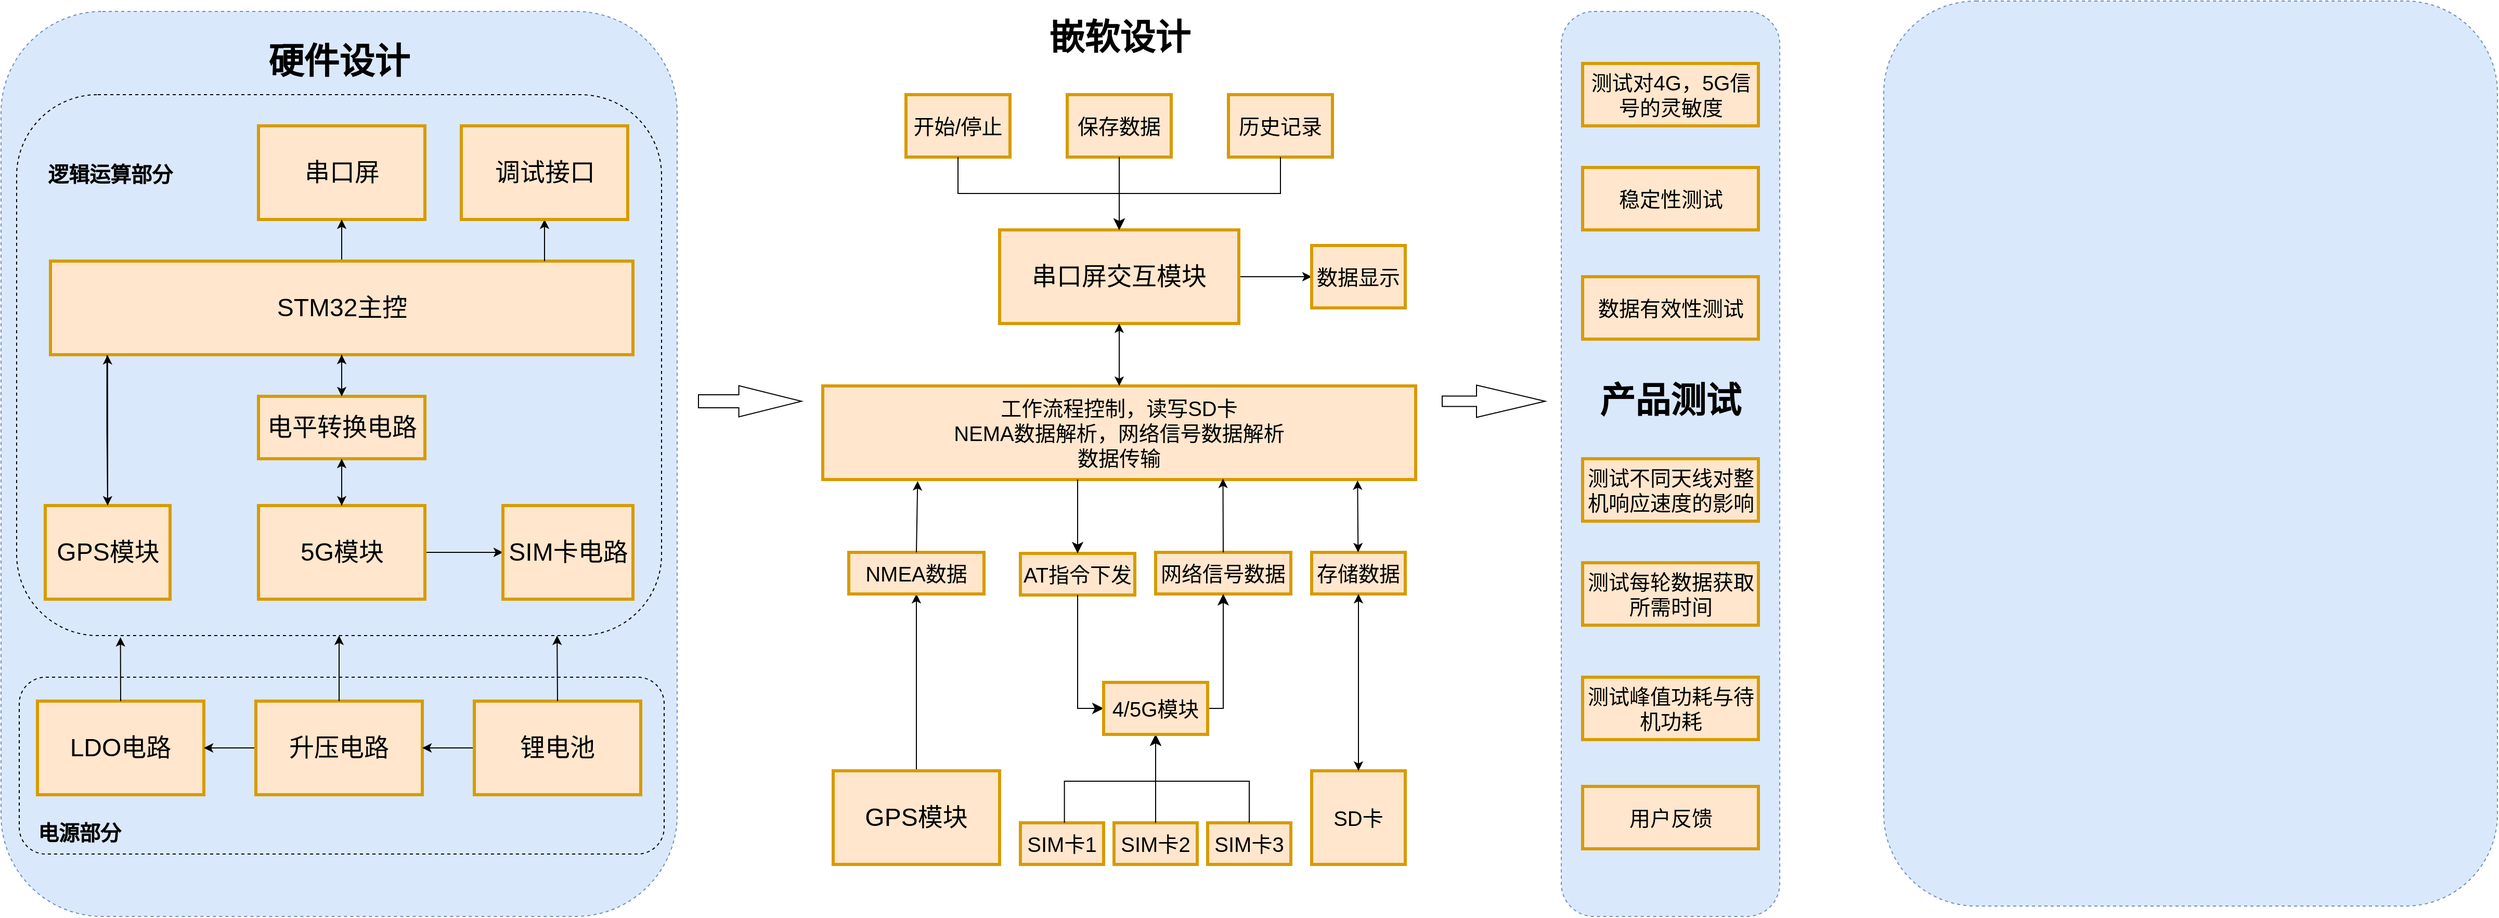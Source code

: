 <mxfile version="26.0.14">
  <diagram name="Page-1" id="vF1e-IQdxl3340B9SgoG">
    <mxGraphModel dx="2679" dy="372" grid="1" gridSize="10" guides="1" tooltips="1" connect="1" arrows="1" fold="1" page="1" pageScale="1" pageWidth="2000" pageHeight="2000" math="0" shadow="0">
      <root>
        <mxCell id="0" />
        <mxCell id="1" parent="0" />
        <mxCell id="_K_mtuOuOyrIwBD14WvG-58" value="&lt;span style=&quot;font-size: 34px;&quot;&gt;&lt;b&gt;产品测试&lt;/b&gt;&lt;/span&gt;&lt;div&gt;&lt;span style=&quot;font-size: 34px;&quot;&gt;&lt;b&gt;&lt;br&gt;&lt;/b&gt;&lt;/span&gt;&lt;/div&gt;&lt;div&gt;&lt;span style=&quot;font-size: 34px;&quot;&gt;&lt;b&gt;&lt;br&gt;&lt;/b&gt;&lt;/span&gt;&lt;/div&gt;&lt;div&gt;&lt;span style=&quot;font-size: 34px;&quot;&gt;&lt;b&gt;&lt;br&gt;&lt;/b&gt;&lt;/span&gt;&lt;/div&gt;" style="rounded=1;whiteSpace=wrap;html=1;dashed=1;align=center;fillColor=#dae8fc;strokeColor=#6c8ebf;" parent="1" vertex="1">
          <mxGeometry x="1440" y="80" width="210" height="870" as="geometry" />
        </mxCell>
        <mxCell id="_K_mtuOuOyrIwBD14WvG-38" value="" style="rounded=1;whiteSpace=wrap;html=1;dashed=1;align=left;fillColor=#dae8fc;strokeColor=#6c8ebf;" parent="1" vertex="1">
          <mxGeometry x="1750" y="70" width="590" height="870" as="geometry" />
        </mxCell>
        <mxCell id="_K_mtuOuOyrIwBD14WvG-19" value="&lt;div style=&quot;text-align: center;&quot;&gt;&lt;b style=&quot;background-color: initial; font-size: 34px; vertical-align: super;&quot;&gt;&amp;nbsp; &amp;nbsp; &amp;nbsp; &amp;nbsp; &amp;nbsp; &amp;nbsp; &amp;nbsp; &amp;nbsp; &amp;nbsp; &amp;nbsp; &amp;nbsp; &amp;nbsp; &amp;nbsp; &amp;nbsp;硬件设计&lt;/b&gt;&lt;br&gt;&lt;/div&gt;&lt;div style=&quot;text-align: center;&quot;&gt;&lt;sup style=&quot;&quot;&gt;&lt;font style=&quot;font-size: 34px;&quot;&gt;&lt;b&gt;&lt;br&gt;&lt;/b&gt;&lt;/font&gt;&lt;/sup&gt;&lt;/div&gt;&lt;div style=&quot;text-align: center;&quot;&gt;&lt;sup style=&quot;&quot;&gt;&lt;font style=&quot;font-size: 34px;&quot;&gt;&lt;b&gt;&lt;br&gt;&lt;/b&gt;&lt;/font&gt;&lt;/sup&gt;&lt;/div&gt;&lt;div style=&quot;text-align: center;&quot;&gt;&lt;sup style=&quot;&quot;&gt;&lt;font style=&quot;font-size: 34px;&quot;&gt;&lt;b&gt;&lt;br&gt;&lt;/b&gt;&lt;/font&gt;&lt;/sup&gt;&lt;/div&gt;&lt;div style=&quot;text-align: center;&quot;&gt;&lt;sup style=&quot;&quot;&gt;&lt;font style=&quot;font-size: 34px;&quot;&gt;&lt;b&gt;&lt;br&gt;&lt;/b&gt;&lt;/font&gt;&lt;/sup&gt;&lt;/div&gt;&lt;div style=&quot;text-align: center;&quot;&gt;&lt;sup style=&quot;&quot;&gt;&lt;font style=&quot;font-size: 34px;&quot;&gt;&lt;b&gt;&lt;br&gt;&lt;/b&gt;&lt;/font&gt;&lt;/sup&gt;&lt;/div&gt;&lt;div style=&quot;text-align: center;&quot;&gt;&lt;sup style=&quot;&quot;&gt;&lt;font style=&quot;font-size: 34px;&quot;&gt;&lt;b&gt;&lt;br&gt;&lt;/b&gt;&lt;/font&gt;&lt;/sup&gt;&lt;/div&gt;&lt;div style=&quot;text-align: center;&quot;&gt;&lt;sup style=&quot;&quot;&gt;&lt;font style=&quot;font-size: 34px;&quot;&gt;&lt;b&gt;&lt;br&gt;&lt;/b&gt;&lt;/font&gt;&lt;/sup&gt;&lt;/div&gt;&lt;div style=&quot;text-align: center;&quot;&gt;&lt;sup style=&quot;&quot;&gt;&lt;font style=&quot;font-size: 34px;&quot;&gt;&lt;b&gt;&lt;br&gt;&lt;/b&gt;&lt;/font&gt;&lt;/sup&gt;&lt;/div&gt;&lt;div style=&quot;text-align: center;&quot;&gt;&lt;sup style=&quot;&quot;&gt;&lt;font style=&quot;font-size: 34px;&quot;&gt;&lt;b&gt;&lt;br&gt;&lt;/b&gt;&lt;/font&gt;&lt;/sup&gt;&lt;/div&gt;&lt;div style=&quot;text-align: center;&quot;&gt;&lt;sup style=&quot;&quot;&gt;&lt;font style=&quot;font-size: 34px;&quot;&gt;&lt;b&gt;&lt;br&gt;&lt;/b&gt;&lt;/font&gt;&lt;/sup&gt;&lt;/div&gt;&lt;div style=&quot;text-align: center;&quot;&gt;&lt;sup style=&quot;&quot;&gt;&lt;font style=&quot;font-size: 34px;&quot;&gt;&lt;b&gt;&lt;br&gt;&lt;/b&gt;&lt;/font&gt;&lt;/sup&gt;&lt;/div&gt;&lt;div style=&quot;text-align: center;&quot;&gt;&lt;sup style=&quot;&quot;&gt;&lt;font style=&quot;font-size: 34px;&quot;&gt;&lt;b&gt;&lt;br&gt;&lt;/b&gt;&lt;/font&gt;&lt;/sup&gt;&lt;/div&gt;&lt;div style=&quot;text-align: center;&quot;&gt;&lt;sup style=&quot;&quot;&gt;&lt;font style=&quot;font-size: 34px;&quot;&gt;&lt;b&gt;&lt;br&gt;&lt;/b&gt;&lt;/font&gt;&lt;/sup&gt;&lt;/div&gt;&lt;div style=&quot;text-align: center;&quot;&gt;&lt;sup style=&quot;&quot;&gt;&lt;font style=&quot;font-size: 34px;&quot;&gt;&lt;b&gt;&lt;br&gt;&lt;/b&gt;&lt;/font&gt;&lt;/sup&gt;&lt;/div&gt;&lt;div style=&quot;text-align: center;&quot;&gt;&lt;sup style=&quot;&quot;&gt;&lt;font style=&quot;font-size: 34px;&quot;&gt;&lt;b&gt;&lt;br&gt;&lt;/b&gt;&lt;/font&gt;&lt;/sup&gt;&lt;/div&gt;&lt;div style=&quot;text-align: center;&quot;&gt;&lt;sup style=&quot;&quot;&gt;&lt;font style=&quot;font-size: 34px;&quot;&gt;&lt;b&gt;&lt;br&gt;&lt;/b&gt;&lt;/font&gt;&lt;/sup&gt;&lt;/div&gt;&lt;div style=&quot;text-align: center;&quot;&gt;&lt;sup style=&quot;&quot;&gt;&lt;font style=&quot;font-size: 34px;&quot;&gt;&lt;b&gt;&lt;br&gt;&lt;/b&gt;&lt;/font&gt;&lt;/sup&gt;&lt;/div&gt;&lt;div style=&quot;text-align: center;&quot;&gt;&lt;sup style=&quot;&quot;&gt;&lt;font style=&quot;font-size: 34px;&quot;&gt;&lt;b&gt;&lt;br&gt;&lt;/b&gt;&lt;/font&gt;&lt;/sup&gt;&lt;/div&gt;&lt;div style=&quot;text-align: center;&quot;&gt;&lt;sup style=&quot;&quot;&gt;&lt;font style=&quot;font-size: 34px;&quot;&gt;&lt;b&gt;&lt;br&gt;&lt;/b&gt;&lt;/font&gt;&lt;/sup&gt;&lt;/div&gt;" style="rounded=1;whiteSpace=wrap;html=1;dashed=1;align=left;fillColor=#dae8fc;strokeColor=#6c8ebf;" parent="1" vertex="1">
          <mxGeometry x="-60" y="80" width="650" height="870" as="geometry" />
        </mxCell>
        <mxCell id="_K_mtuOuOyrIwBD14WvG-11" value="&lt;font style=&quot;font-size: 24px;&quot;&gt;串口屏&lt;/font&gt;" style="rounded=0;whiteSpace=wrap;html=1;strokeWidth=3;fillColor=#ffe6cc;strokeColor=#d79b00;" parent="1" vertex="1">
          <mxGeometry x="187.5" y="190" width="160" height="90" as="geometry" />
        </mxCell>
        <mxCell id="_K_mtuOuOyrIwBD14WvG-20" style="edgeStyle=orthogonalEdgeStyle;rounded=0;orthogonalLoop=1;jettySize=auto;html=1;exitX=0.5;exitY=0;exitDx=0;exitDy=0;entryX=0.5;entryY=1;entryDx=0;entryDy=0;" parent="1" source="_K_mtuOuOyrIwBD14WvG-13" target="_K_mtuOuOyrIwBD14WvG-11" edge="1">
          <mxGeometry relative="1" as="geometry" />
        </mxCell>
        <mxCell id="_K_mtuOuOyrIwBD14WvG-13" value="&lt;font style=&quot;font-size: 24px;&quot;&gt;STM32主控&lt;/font&gt;" style="rounded=0;whiteSpace=wrap;html=1;strokeWidth=3;fillColor=#ffe6cc;strokeColor=#d79b00;" parent="1" vertex="1">
          <mxGeometry x="-12.5" y="320" width="560" height="90" as="geometry" />
        </mxCell>
        <mxCell id="_K_mtuOuOyrIwBD14WvG-14" value="&lt;font style=&quot;font-size: 24px;&quot;&gt;LDO电路&lt;/font&gt;" style="rounded=0;whiteSpace=wrap;html=1;strokeWidth=3;fillColor=#ffe6cc;strokeColor=#d79b00;" parent="1" vertex="1">
          <mxGeometry x="-25" y="743" width="160" height="90" as="geometry" />
        </mxCell>
        <mxCell id="xidCNIfHgxsF85yEqV1Z-19" value="" style="edgeStyle=orthogonalEdgeStyle;rounded=0;orthogonalLoop=1;jettySize=auto;html=1;" parent="1" source="_K_mtuOuOyrIwBD14WvG-15" target="xidCNIfHgxsF85yEqV1Z-18" edge="1">
          <mxGeometry relative="1" as="geometry" />
        </mxCell>
        <mxCell id="xidCNIfHgxsF85yEqV1Z-29" value="" style="edgeStyle=orthogonalEdgeStyle;rounded=0;orthogonalLoop=1;jettySize=auto;html=1;" parent="1" source="_K_mtuOuOyrIwBD14WvG-15" target="_K_mtuOuOyrIwBD14WvG-13" edge="1">
          <mxGeometry relative="1" as="geometry" />
        </mxCell>
        <mxCell id="_K_mtuOuOyrIwBD14WvG-15" value="&lt;font style=&quot;font-size: 24px;&quot;&gt;电平转换电路&lt;/font&gt;" style="rounded=0;whiteSpace=wrap;html=1;strokeWidth=3;fillColor=#ffe6cc;strokeColor=#d79b00;" parent="1" vertex="1">
          <mxGeometry x="187.5" y="450" width="160" height="60" as="geometry" />
        </mxCell>
        <mxCell id="xidCNIfHgxsF85yEqV1Z-27" value="" style="edgeStyle=orthogonalEdgeStyle;rounded=0;orthogonalLoop=1;jettySize=auto;html=1;entryX=0.098;entryY=1.004;entryDx=0;entryDy=0;entryPerimeter=0;" parent="1" source="_K_mtuOuOyrIwBD14WvG-16" target="_K_mtuOuOyrIwBD14WvG-13" edge="1">
          <mxGeometry relative="1" as="geometry">
            <mxPoint x="42.5" y="500" as="targetPoint" />
          </mxGeometry>
        </mxCell>
        <mxCell id="_K_mtuOuOyrIwBD14WvG-16" value="&lt;font style=&quot;font-size: 24px;&quot;&gt;GPS模块&lt;/font&gt;" style="rounded=0;whiteSpace=wrap;html=1;strokeWidth=3;fillColor=#ffe6cc;strokeColor=#d79b00;" parent="1" vertex="1">
          <mxGeometry x="-17.5" y="555" width="120" height="90" as="geometry" />
        </mxCell>
        <mxCell id="kIPOF7yBYx_aCScnVeWq-38" value="" style="edgeStyle=orthogonalEdgeStyle;rounded=0;orthogonalLoop=1;jettySize=auto;html=1;" parent="1" source="_K_mtuOuOyrIwBD14WvG-29" target="kIPOF7yBYx_aCScnVeWq-37" edge="1">
          <mxGeometry relative="1" as="geometry" />
        </mxCell>
        <mxCell id="_K_mtuOuOyrIwBD14WvG-29" value="&lt;font style=&quot;font-size: 24px;&quot;&gt;串口屏交互模块&lt;/font&gt;" style="rounded=0;whiteSpace=wrap;html=1;strokeWidth=3;fillColor=#ffe6cc;strokeColor=#d79b00;" parent="1" vertex="1">
          <mxGeometry x="900" y="290" width="230" height="90" as="geometry" />
        </mxCell>
        <mxCell id="_K_mtuOuOyrIwBD14WvG-30" value="&lt;font style=&quot;font-size: 20px;&quot;&gt;AT指令下发&lt;/font&gt;" style="rounded=0;whiteSpace=wrap;html=1;strokeWidth=3;fillColor=#ffe6cc;strokeColor=#d79b00;" parent="1" vertex="1">
          <mxGeometry x="920" y="601" width="110" height="40" as="geometry" />
        </mxCell>
        <mxCell id="_K_mtuOuOyrIwBD14WvG-31" value="&lt;font style=&quot;font-size: 20px;&quot;&gt;工作流程控制，读写SD卡&lt;/font&gt;&lt;div&gt;&lt;span style=&quot;font-size: 20px;&quot;&gt;NEMA数据解析，&lt;/span&gt;&lt;span style=&quot;font-size: 20px; background-color: initial;&quot;&gt;网络信号数据解析&lt;/span&gt;&lt;/div&gt;&lt;div&gt;&lt;span style=&quot;font-size: 20px; background-color: initial;&quot;&gt;数据传输&lt;/span&gt;&lt;/div&gt;" style="rounded=0;whiteSpace=wrap;html=1;strokeWidth=3;fillColor=#ffe6cc;strokeColor=#d79b00;" parent="1" vertex="1">
          <mxGeometry x="730" y="440" width="570" height="90" as="geometry" />
        </mxCell>
        <mxCell id="kIPOF7yBYx_aCScnVeWq-24" value="" style="edgeStyle=orthogonalEdgeStyle;rounded=0;orthogonalLoop=1;jettySize=auto;html=1;" parent="1" source="_K_mtuOuOyrIwBD14WvG-32" target="kIPOF7yBYx_aCScnVeWq-21" edge="1">
          <mxGeometry relative="1" as="geometry" />
        </mxCell>
        <mxCell id="_K_mtuOuOyrIwBD14WvG-32" value="&lt;font style=&quot;font-size: 24px;&quot;&gt;GPS模块&lt;/font&gt;" style="rounded=0;whiteSpace=wrap;html=1;strokeWidth=3;fillColor=#ffe6cc;strokeColor=#d79b00;" parent="1" vertex="1">
          <mxGeometry x="740" y="810" width="160" height="90" as="geometry" />
        </mxCell>
        <mxCell id="_K_mtuOuOyrIwBD14WvG-52" value="" style="shape=flexArrow;endArrow=classic;html=1;rounded=0;width=12.4;endSize=19.732;endWidth=16.471;" parent="1" edge="1">
          <mxGeometry width="50" height="50" relative="1" as="geometry">
            <mxPoint x="610" y="454.76" as="sourcePoint" />
            <mxPoint x="710" y="454.76" as="targetPoint" />
          </mxGeometry>
        </mxCell>
        <mxCell id="_K_mtuOuOyrIwBD14WvG-54" value="&lt;font style=&quot;font-size: 20px;&quot;&gt;测试对4G，5G信号的灵敏度&lt;/font&gt;" style="rounded=0;whiteSpace=wrap;html=1;strokeWidth=3;fillColor=#ffe6cc;strokeColor=#d79b00;" parent="1" vertex="1">
          <mxGeometry x="1460.5" y="130" width="169" height="60" as="geometry" />
        </mxCell>
        <mxCell id="_K_mtuOuOyrIwBD14WvG-55" value="&lt;font style=&quot;font-size: 20px;&quot;&gt;稳定性测试&lt;/font&gt;" style="rounded=0;whiteSpace=wrap;html=1;strokeWidth=3;fillColor=#ffe6cc;strokeColor=#d79b00;" parent="1" vertex="1">
          <mxGeometry x="1460.5" y="230" width="169" height="60" as="geometry" />
        </mxCell>
        <mxCell id="_K_mtuOuOyrIwBD14WvG-56" value="&lt;font style=&quot;font-size: 20px;&quot;&gt;测试每轮数据获取所需时间&lt;/font&gt;" style="rounded=0;whiteSpace=wrap;html=1;strokeWidth=3;fillColor=#ffe6cc;strokeColor=#d79b00;" parent="1" vertex="1">
          <mxGeometry x="1460.5" y="610" width="169" height="60" as="geometry" />
        </mxCell>
        <mxCell id="_K_mtuOuOyrIwBD14WvG-57" value="&lt;font style=&quot;font-size: 20px;&quot;&gt;测试峰值功耗与待机功耗&lt;/font&gt;" style="rounded=0;whiteSpace=wrap;html=1;strokeWidth=3;fillColor=#ffe6cc;strokeColor=#d79b00;" parent="1" vertex="1">
          <mxGeometry x="1460.5" y="720" width="169" height="60" as="geometry" />
        </mxCell>
        <mxCell id="_K_mtuOuOyrIwBD14WvG-59" value="" style="shape=flexArrow;endArrow=classic;html=1;rounded=0;width=10;endSize=21.67;" parent="1" edge="1">
          <mxGeometry width="50" height="50" relative="1" as="geometry">
            <mxPoint x="1325" y="454.71" as="sourcePoint" />
            <mxPoint x="1425" y="454.71" as="targetPoint" />
          </mxGeometry>
        </mxCell>
        <mxCell id="kIPOF7yBYx_aCScnVeWq-6" value="&lt;font style=&quot;font-size: 20px;&quot;&gt;SIM卡1&lt;/font&gt;" style="rounded=0;whiteSpace=wrap;html=1;strokeWidth=3;fillColor=#ffe6cc;strokeColor=#d79b00;" parent="1" vertex="1">
          <mxGeometry x="920" y="860" width="80" height="40" as="geometry" />
        </mxCell>
        <mxCell id="kIPOF7yBYx_aCScnVeWq-9" value="&lt;font style=&quot;font-size: 20px;&quot;&gt;SIM卡2&lt;/font&gt;" style="rounded=0;whiteSpace=wrap;html=1;strokeWidth=3;fillColor=#ffe6cc;strokeColor=#d79b00;" parent="1" vertex="1">
          <mxGeometry x="1010" y="860" width="80" height="40" as="geometry" />
        </mxCell>
        <mxCell id="kIPOF7yBYx_aCScnVeWq-10" value="&lt;font style=&quot;font-size: 20px;&quot;&gt;SIM卡3&lt;/font&gt;" style="rounded=0;whiteSpace=wrap;html=1;strokeWidth=3;fillColor=#ffe6cc;strokeColor=#d79b00;" parent="1" vertex="1">
          <mxGeometry x="1100" y="860" width="80" height="40" as="geometry" />
        </mxCell>
        <mxCell id="kIPOF7yBYx_aCScnVeWq-12" value="" style="edgeStyle=elbowEdgeStyle;elbow=vertical;endArrow=classic;html=1;curved=0;rounded=0;endSize=8;startSize=8;exitX=0.529;exitY=0;exitDx=0;exitDy=0;exitPerimeter=0;entryX=0.5;entryY=1;entryDx=0;entryDy=0;" parent="1" source="kIPOF7yBYx_aCScnVeWq-6" target="_K_mtuOuOyrIwBD14WvG-27" edge="1">
          <mxGeometry width="50" height="50" relative="1" as="geometry">
            <mxPoint x="930" y="750" as="sourcePoint" />
            <mxPoint x="980" y="700" as="targetPoint" />
            <Array as="points">
              <mxPoint x="1030" y="820" />
            </Array>
          </mxGeometry>
        </mxCell>
        <mxCell id="kIPOF7yBYx_aCScnVeWq-13" value="" style="edgeStyle=elbowEdgeStyle;elbow=vertical;endArrow=classic;html=1;curved=0;rounded=0;endSize=8;startSize=8;exitX=0.5;exitY=0;exitDx=0;exitDy=0;" parent="1" source="kIPOF7yBYx_aCScnVeWq-10" edge="1">
          <mxGeometry width="50" height="50" relative="1" as="geometry">
            <mxPoint x="930" y="750" as="sourcePoint" />
            <mxPoint x="1050" y="740" as="targetPoint" />
            <Array as="points">
              <mxPoint x="1100" y="820" />
            </Array>
          </mxGeometry>
        </mxCell>
        <mxCell id="kIPOF7yBYx_aCScnVeWq-14" value="" style="edgeStyle=elbowEdgeStyle;elbow=vertical;endArrow=classic;html=1;curved=0;rounded=0;endSize=8;startSize=8;exitX=0.5;exitY=0;exitDx=0;exitDy=0;" parent="1" source="_K_mtuOuOyrIwBD14WvG-27" edge="1">
          <mxGeometry width="50" height="50" relative="1" as="geometry">
            <mxPoint x="940" y="750" as="sourcePoint" />
            <mxPoint x="1050" y="740" as="targetPoint" />
          </mxGeometry>
        </mxCell>
        <mxCell id="kIPOF7yBYx_aCScnVeWq-16" value="" style="edgeStyle=segmentEdgeStyle;endArrow=classic;html=1;curved=0;rounded=0;endSize=8;startSize=8;entryX=0;entryY=0.5;entryDx=0;entryDy=0;exitX=0.5;exitY=1;exitDx=0;exitDy=0;flowAnimation=0;shadow=0;" parent="1" source="_K_mtuOuOyrIwBD14WvG-30" target="_K_mtuOuOyrIwBD14WvG-27" edge="1">
          <mxGeometry width="50" height="50" relative="1" as="geometry">
            <mxPoint x="1120" y="715" as="sourcePoint" />
            <mxPoint x="1120" y="580" as="targetPoint" />
            <Array as="points">
              <mxPoint x="975" y="750" />
            </Array>
          </mxGeometry>
        </mxCell>
        <mxCell id="kIPOF7yBYx_aCScnVeWq-17" value="&lt;span style=&quot;font-size: 20px;&quot;&gt;网络信号数据&lt;/span&gt;" style="rounded=0;whiteSpace=wrap;html=1;strokeWidth=3;fillColor=#ffe6cc;strokeColor=#d79b00;" parent="1" vertex="1">
          <mxGeometry x="1050" y="600" width="130" height="40" as="geometry" />
        </mxCell>
        <mxCell id="kIPOF7yBYx_aCScnVeWq-18" value="" style="edgeStyle=segmentEdgeStyle;endArrow=classic;html=1;curved=0;rounded=0;endSize=8;startSize=8;entryX=0.5;entryY=1;entryDx=0;entryDy=0;exitX=1;exitY=0.5;exitDx=0;exitDy=0;" parent="1" source="_K_mtuOuOyrIwBD14WvG-27" target="kIPOF7yBYx_aCScnVeWq-17" edge="1">
          <mxGeometry width="50" height="50" relative="1" as="geometry">
            <mxPoint x="1030" y="670" as="sourcePoint" />
            <mxPoint x="1080" y="620" as="targetPoint" />
          </mxGeometry>
        </mxCell>
        <mxCell id="kIPOF7yBYx_aCScnVeWq-19" value="" style="edgeStyle=segmentEdgeStyle;endArrow=classic;html=1;curved=0;rounded=0;endSize=8;startSize=8;" parent="1" target="_K_mtuOuOyrIwBD14WvG-30" edge="1">
          <mxGeometry width="50" height="50" relative="1" as="geometry">
            <mxPoint x="975" y="530" as="sourcePoint" />
            <mxPoint x="1120" y="540" as="targetPoint" />
          </mxGeometry>
        </mxCell>
        <mxCell id="kIPOF7yBYx_aCScnVeWq-21" value="&lt;span style=&quot;font-size: 20px;&quot;&gt;NMEA数据&lt;/span&gt;" style="rounded=0;whiteSpace=wrap;html=1;strokeWidth=3;fillColor=#ffe6cc;strokeColor=#d79b00;glass=0;" parent="1" vertex="1">
          <mxGeometry x="755" y="600" width="130" height="40" as="geometry" />
        </mxCell>
        <mxCell id="kIPOF7yBYx_aCScnVeWq-27" value="&lt;font style=&quot;font-size: 34px;&quot;&gt;&lt;b&gt;嵌软设计&lt;/b&gt;&lt;/font&gt;" style="text;html=1;align=center;verticalAlign=middle;whiteSpace=wrap;rounded=0;" parent="1" vertex="1">
          <mxGeometry x="922.5" y="90" width="185" height="30" as="geometry" />
        </mxCell>
        <mxCell id="kIPOF7yBYx_aCScnVeWq-29" value="" style="endArrow=classic;startArrow=classic;html=1;rounded=0;exitX=0.5;exitY=0;exitDx=0;exitDy=0;entryX=0.5;entryY=1;entryDx=0;entryDy=0;" parent="1" source="_K_mtuOuOyrIwBD14WvG-31" target="_K_mtuOuOyrIwBD14WvG-29" edge="1">
          <mxGeometry width="50" height="50" relative="1" as="geometry">
            <mxPoint x="810" y="420" as="sourcePoint" />
            <mxPoint x="860" y="370" as="targetPoint" />
          </mxGeometry>
        </mxCell>
        <mxCell id="kIPOF7yBYx_aCScnVeWq-30" value="&lt;font style=&quot;font-size: 20px;&quot;&gt;开始/停止&lt;/font&gt;" style="rounded=0;whiteSpace=wrap;html=1;strokeWidth=3;fillColor=#ffe6cc;strokeColor=#d79b00;" parent="1" vertex="1">
          <mxGeometry x="810" y="160" width="100" height="60" as="geometry" />
        </mxCell>
        <mxCell id="kIPOF7yBYx_aCScnVeWq-31" value="&lt;font style=&quot;font-size: 20px;&quot;&gt;保存数据&lt;/font&gt;" style="rounded=0;whiteSpace=wrap;html=1;strokeWidth=3;fillColor=#ffe6cc;strokeColor=#d79b00;" parent="1" vertex="1">
          <mxGeometry x="965" y="160" width="100" height="60" as="geometry" />
        </mxCell>
        <mxCell id="kIPOF7yBYx_aCScnVeWq-32" value="&lt;font style=&quot;font-size: 20px;&quot;&gt;历史记录&lt;/font&gt;" style="rounded=0;whiteSpace=wrap;html=1;strokeWidth=3;fillColor=#ffe6cc;strokeColor=#d79b00;" parent="1" vertex="1">
          <mxGeometry x="1120" y="160" width="100" height="60" as="geometry" />
        </mxCell>
        <mxCell id="kIPOF7yBYx_aCScnVeWq-33" value="" style="edgeStyle=elbowEdgeStyle;elbow=vertical;endArrow=classic;html=1;curved=0;rounded=0;endSize=8;startSize=8;exitX=0.5;exitY=1;exitDx=0;exitDy=0;entryX=0.5;entryY=0;entryDx=0;entryDy=0;" parent="1" source="kIPOF7yBYx_aCScnVeWq-30" target="_K_mtuOuOyrIwBD14WvG-29" edge="1">
          <mxGeometry width="50" height="50" relative="1" as="geometry">
            <mxPoint x="830" y="360" as="sourcePoint" />
            <mxPoint x="880" y="310" as="targetPoint" />
          </mxGeometry>
        </mxCell>
        <mxCell id="kIPOF7yBYx_aCScnVeWq-35" value="" style="edgeStyle=elbowEdgeStyle;elbow=vertical;endArrow=classic;html=1;curved=0;rounded=0;endSize=8;startSize=8;entryX=0.5;entryY=0;entryDx=0;entryDy=0;exitX=0.5;exitY=1;exitDx=0;exitDy=0;" parent="1" source="kIPOF7yBYx_aCScnVeWq-32" target="_K_mtuOuOyrIwBD14WvG-29" edge="1">
          <mxGeometry width="50" height="50" relative="1" as="geometry">
            <mxPoint x="1000" y="270" as="sourcePoint" />
            <mxPoint x="1050" y="220" as="targetPoint" />
          </mxGeometry>
        </mxCell>
        <mxCell id="kIPOF7yBYx_aCScnVeWq-36" value="" style="endArrow=classic;html=1;rounded=0;entryX=0.5;entryY=0;entryDx=0;entryDy=0;exitX=0.5;exitY=1;exitDx=0;exitDy=0;" parent="1" source="kIPOF7yBYx_aCScnVeWq-31" target="_K_mtuOuOyrIwBD14WvG-29" edge="1">
          <mxGeometry width="50" height="50" relative="1" as="geometry">
            <mxPoint x="950" y="320" as="sourcePoint" />
            <mxPoint x="1000" y="270" as="targetPoint" />
          </mxGeometry>
        </mxCell>
        <mxCell id="kIPOF7yBYx_aCScnVeWq-37" value="&lt;font size=&quot;1&quot;&gt;&lt;span style=&quot;font-size: 20px;&quot;&gt;数据显示&lt;/span&gt;&lt;/font&gt;" style="whiteSpace=wrap;html=1;fillColor=#ffe6cc;strokeColor=#d79b00;rounded=0;strokeWidth=3;" parent="1" vertex="1">
          <mxGeometry x="1200" y="305" width="90" height="60" as="geometry" />
        </mxCell>
        <mxCell id="kIPOF7yBYx_aCScnVeWq-39" value="&lt;font style=&quot;font-size: 20px;&quot;&gt;数据有效性测试&lt;/font&gt;" style="rounded=0;whiteSpace=wrap;html=1;strokeWidth=3;fillColor=#ffe6cc;strokeColor=#d79b00;" parent="1" vertex="1">
          <mxGeometry x="1460.5" y="335" width="169" height="60" as="geometry" />
        </mxCell>
        <mxCell id="kIPOF7yBYx_aCScnVeWq-40" value="&lt;font style=&quot;font-size: 20px;&quot;&gt;用户反馈&lt;/font&gt;" style="rounded=0;whiteSpace=wrap;html=1;strokeWidth=3;fillColor=#ffe6cc;strokeColor=#d79b00;" parent="1" vertex="1">
          <mxGeometry x="1460.5" y="825" width="169" height="60" as="geometry" />
        </mxCell>
        <mxCell id="xidCNIfHgxsF85yEqV1Z-7" value="" style="edgeStyle=orthogonalEdgeStyle;rounded=0;orthogonalLoop=1;jettySize=auto;html=1;" parent="1" source="xidCNIfHgxsF85yEqV1Z-3" target="_K_mtuOuOyrIwBD14WvG-14" edge="1">
          <mxGeometry relative="1" as="geometry" />
        </mxCell>
        <mxCell id="xidCNIfHgxsF85yEqV1Z-3" value="&lt;span style=&quot;font-size: 24px;&quot;&gt;升压电路&lt;/span&gt;" style="rounded=0;whiteSpace=wrap;html=1;strokeWidth=3;fillColor=#ffe6cc;strokeColor=#d79b00;" parent="1" vertex="1">
          <mxGeometry x="185" y="743" width="160" height="90" as="geometry" />
        </mxCell>
        <mxCell id="xidCNIfHgxsF85yEqV1Z-6" value="" style="edgeStyle=orthogonalEdgeStyle;rounded=0;orthogonalLoop=1;jettySize=auto;html=1;" parent="1" source="xidCNIfHgxsF85yEqV1Z-4" target="xidCNIfHgxsF85yEqV1Z-3" edge="1">
          <mxGeometry relative="1" as="geometry" />
        </mxCell>
        <mxCell id="xidCNIfHgxsF85yEqV1Z-4" value="&lt;font style=&quot;font-size: 24px;&quot;&gt;锂电池&lt;/font&gt;" style="rounded=0;whiteSpace=wrap;html=1;strokeWidth=3;fillColor=#ffe6cc;strokeColor=#d79b00;" parent="1" vertex="1">
          <mxGeometry x="395" y="743" width="160" height="90" as="geometry" />
        </mxCell>
        <mxCell id="xidCNIfHgxsF85yEqV1Z-8" value="&lt;div&gt;&lt;b&gt;&lt;font style=&quot;font-size: 18px;&quot;&gt;&lt;br&gt;&lt;/font&gt;&lt;/b&gt;&lt;/div&gt;&lt;b&gt;&lt;font style=&quot;&quot;&gt;&lt;div style=&quot;font-size: 18px;&quot;&gt;&lt;b&gt;&lt;font style=&quot;font-size: 18px;&quot;&gt;&lt;br&gt;&lt;/font&gt;&lt;/b&gt;&lt;/div&gt;&lt;div style=&quot;font-size: 18px;&quot;&gt;&lt;b&gt;&lt;font style=&quot;font-size: 18px;&quot;&gt;&lt;br&gt;&lt;/font&gt;&lt;/b&gt;&lt;/div&gt;&lt;div style=&quot;font-size: 18px;&quot;&gt;&lt;b&gt;&lt;font style=&quot;font-size: 18px;&quot;&gt;&lt;br&gt;&lt;/font&gt;&lt;/b&gt;&lt;/div&gt;&lt;div style=&quot;font-size: 18px;&quot;&gt;&lt;b&gt;&lt;font style=&quot;font-size: 18px;&quot;&gt;&lt;br&gt;&lt;/font&gt;&lt;/b&gt;&lt;/div&gt;&lt;div style=&quot;font-size: 18px;&quot;&gt;&lt;b&gt;&lt;font style=&quot;font-size: 18px;&quot;&gt;&lt;br&gt;&lt;/font&gt;&lt;/b&gt;&lt;/div&gt;&lt;font style=&quot;font-size: 20px;&quot;&gt;电源部分&lt;/font&gt;&lt;/font&gt;&lt;font style=&quot;font-size: 18px;&quot;&gt;&amp;nbsp; &amp;nbsp; &amp;nbsp; &amp;nbsp; &amp;nbsp; &amp;nbsp; &amp;nbsp; &amp;nbsp; &amp;nbsp; &amp;nbsp; &amp;nbsp; &amp;nbsp; &amp;nbsp; &amp;nbsp; &amp;nbsp; &amp;nbsp; &amp;nbsp; &amp;nbsp; &amp;nbsp; &amp;nbsp; &amp;nbsp; &amp;nbsp; &amp;nbsp; &amp;nbsp; &amp;nbsp; &amp;nbsp; &amp;nbsp; &amp;nbsp; &amp;nbsp; &amp;nbsp; &amp;nbsp; &amp;nbsp; &amp;nbsp; &amp;nbsp; &amp;nbsp; &amp;nbsp; &amp;nbsp; &amp;nbsp; &amp;nbsp; &amp;nbsp; &amp;nbsp; &amp;nbsp; &amp;nbsp; &amp;nbsp; &amp;nbsp; &amp;nbsp; &amp;nbsp; &amp;nbsp; &amp;nbsp; &amp;nbsp; &amp;nbsp;&lt;/font&gt;&lt;/b&gt;" style="rounded=1;whiteSpace=wrap;html=1;fillColor=none;dashed=1;" parent="1" vertex="1">
          <mxGeometry x="-42.5" y="720" width="620" height="170" as="geometry" />
        </mxCell>
        <mxCell id="xidCNIfHgxsF85yEqV1Z-23" value="" style="edgeStyle=orthogonalEdgeStyle;rounded=0;orthogonalLoop=1;jettySize=auto;html=1;" parent="1" source="xidCNIfHgxsF85yEqV1Z-18" target="xidCNIfHgxsF85yEqV1Z-22" edge="1">
          <mxGeometry relative="1" as="geometry" />
        </mxCell>
        <mxCell id="xidCNIfHgxsF85yEqV1Z-18" value="&lt;font style=&quot;font-size: 24px;&quot;&gt;5G模块&lt;/font&gt;" style="rounded=0;whiteSpace=wrap;html=1;strokeWidth=3;fillColor=#ffe6cc;strokeColor=#d79b00;" parent="1" vertex="1">
          <mxGeometry x="187.5" y="555" width="160" height="90" as="geometry" />
        </mxCell>
        <mxCell id="xidCNIfHgxsF85yEqV1Z-20" value="" style="edgeStyle=orthogonalEdgeStyle;rounded=0;orthogonalLoop=1;jettySize=auto;html=1;exitX=0.5;exitY=0;exitDx=0;exitDy=0;entryX=0.5;entryY=1;entryDx=0;entryDy=0;" parent="1" source="xidCNIfHgxsF85yEqV1Z-18" target="_K_mtuOuOyrIwBD14WvG-15" edge="1">
          <mxGeometry relative="1" as="geometry">
            <mxPoint x="317.5" y="550" as="sourcePoint" />
            <mxPoint x="317.5" y="580" as="targetPoint" />
          </mxGeometry>
        </mxCell>
        <mxCell id="xidCNIfHgxsF85yEqV1Z-22" value="&lt;font style=&quot;font-size: 24px;&quot;&gt;SIM卡电路&lt;/font&gt;" style="rounded=0;whiteSpace=wrap;html=1;strokeWidth=3;fillColor=#ffe6cc;strokeColor=#d79b00;" parent="1" vertex="1">
          <mxGeometry x="422.5" y="555" width="125" height="90" as="geometry" />
        </mxCell>
        <mxCell id="xidCNIfHgxsF85yEqV1Z-28" value="" style="edgeStyle=orthogonalEdgeStyle;rounded=0;orthogonalLoop=1;jettySize=auto;html=1;entryX=0.5;entryY=0;entryDx=0;entryDy=0;exitX=0.097;exitY=1.007;exitDx=0;exitDy=0;exitPerimeter=0;" parent="1" source="_K_mtuOuOyrIwBD14WvG-13" target="_K_mtuOuOyrIwBD14WvG-16" edge="1">
          <mxGeometry relative="1" as="geometry">
            <mxPoint x="52.5" y="565" as="sourcePoint" />
            <mxPoint x="52.5" y="420" as="targetPoint" />
          </mxGeometry>
        </mxCell>
        <mxCell id="xidCNIfHgxsF85yEqV1Z-30" value="" style="edgeStyle=orthogonalEdgeStyle;rounded=0;orthogonalLoop=1;jettySize=auto;html=1;entryX=0.5;entryY=0;entryDx=0;entryDy=0;exitX=0.5;exitY=1;exitDx=0;exitDy=0;" parent="1" source="_K_mtuOuOyrIwBD14WvG-13" target="_K_mtuOuOyrIwBD14WvG-15" edge="1">
          <mxGeometry relative="1" as="geometry">
            <mxPoint x="277.5" y="475" as="sourcePoint" />
            <mxPoint x="277.5" y="420" as="targetPoint" />
          </mxGeometry>
        </mxCell>
        <mxCell id="xidCNIfHgxsF85yEqV1Z-32" value="" style="edgeStyle=orthogonalEdgeStyle;rounded=0;orthogonalLoop=1;jettySize=auto;html=1;entryX=0.5;entryY=1;entryDx=0;entryDy=0;" parent="1" target="xidCNIfHgxsF85yEqV1Z-31" edge="1">
          <mxGeometry relative="1" as="geometry">
            <mxPoint x="462.5" y="320" as="sourcePoint" />
            <Array as="points">
              <mxPoint x="462.5" y="310" />
              <mxPoint x="462.5" y="310" />
            </Array>
          </mxGeometry>
        </mxCell>
        <mxCell id="xidCNIfHgxsF85yEqV1Z-31" value="&lt;font style=&quot;font-size: 24px;&quot;&gt;调试接口&lt;/font&gt;" style="rounded=0;whiteSpace=wrap;html=1;strokeWidth=3;fillColor=#ffe6cc;strokeColor=#d79b00;" parent="1" vertex="1">
          <mxGeometry x="382.5" y="190" width="160" height="90" as="geometry" />
        </mxCell>
        <mxCell id="xidCNIfHgxsF85yEqV1Z-36" value="&lt;div&gt;&lt;b style=&quot;background-color: initial;&quot;&gt;&lt;font style=&quot;font-size: 18px;&quot;&gt;&amp;nbsp; &amp;nbsp; &amp;nbsp;&lt;/font&gt;&lt;font style=&quot;font-size: 20px;&quot;&gt;逻辑运算部分&lt;/font&gt;&lt;font style=&quot;font-size: 18px;&quot;&gt;&amp;nbsp; &amp;nbsp; &amp;nbsp; &amp;nbsp; &amp;nbsp; &amp;nbsp; &amp;nbsp; &amp;nbsp; &amp;nbsp; &amp;nbsp; &amp;nbsp; &amp;nbsp; &amp;nbsp; &amp;nbsp; &amp;nbsp; &amp;nbsp; &amp;nbsp; &amp;nbsp; &amp;nbsp; &amp;nbsp; &amp;nbsp; &amp;nbsp; &amp;nbsp; &amp;nbsp; &amp;nbsp; &amp;nbsp; &amp;nbsp; &amp;nbsp; &amp;nbsp; &amp;nbsp; &amp;nbsp; &amp;nbsp; &amp;nbsp; &amp;nbsp; &amp;nbsp; &amp;nbsp; &amp;nbsp; &amp;nbsp; &amp;nbsp; &amp;nbsp; &amp;nbsp; &amp;nbsp; &amp;nbsp; &amp;nbsp; &amp;nbsp; &amp;nbsp; &amp;nbsp; &amp;nbsp; &amp;nbsp; &amp;nbsp; &amp;nbsp;&lt;/font&gt;&lt;/b&gt;&lt;/div&gt;&lt;div&gt;&lt;b style=&quot;background-color: initial;&quot;&gt;&lt;font style=&quot;font-size: 18px;&quot;&gt;&lt;br&gt;&lt;/font&gt;&lt;/b&gt;&lt;/div&gt;&lt;div&gt;&lt;b style=&quot;background-color: initial;&quot;&gt;&lt;font style=&quot;font-size: 18px;&quot;&gt;&lt;br&gt;&lt;/font&gt;&lt;/b&gt;&lt;/div&gt;&lt;div&gt;&lt;b style=&quot;background-color: initial;&quot;&gt;&lt;font style=&quot;font-size: 18px;&quot;&gt;&lt;br&gt;&lt;/font&gt;&lt;/b&gt;&lt;/div&gt;&lt;div&gt;&lt;b style=&quot;background-color: initial;&quot;&gt;&lt;font style=&quot;font-size: 18px;&quot;&gt;&lt;br&gt;&lt;/font&gt;&lt;/b&gt;&lt;/div&gt;&lt;div&gt;&lt;b style=&quot;background-color: initial;&quot;&gt;&lt;font style=&quot;font-size: 18px;&quot;&gt;&lt;br&gt;&lt;/font&gt;&lt;/b&gt;&lt;/div&gt;&lt;div&gt;&lt;b style=&quot;background-color: initial;&quot;&gt;&lt;font style=&quot;font-size: 18px;&quot;&gt;&lt;br&gt;&lt;/font&gt;&lt;/b&gt;&lt;/div&gt;&lt;div&gt;&lt;b style=&quot;background-color: initial;&quot;&gt;&lt;font style=&quot;font-size: 18px;&quot;&gt;&lt;br&gt;&lt;/font&gt;&lt;/b&gt;&lt;/div&gt;&lt;div&gt;&lt;b style=&quot;background-color: initial;&quot;&gt;&lt;font style=&quot;font-size: 18px;&quot;&gt;&lt;br&gt;&lt;/font&gt;&lt;/b&gt;&lt;/div&gt;&lt;div&gt;&lt;b style=&quot;background-color: initial;&quot;&gt;&lt;font style=&quot;font-size: 18px;&quot;&gt;&lt;br&gt;&lt;/font&gt;&lt;/b&gt;&lt;/div&gt;&lt;div&gt;&lt;b style=&quot;background-color: initial;&quot;&gt;&lt;font style=&quot;font-size: 18px;&quot;&gt;&lt;br&gt;&lt;/font&gt;&lt;/b&gt;&lt;/div&gt;&lt;div&gt;&lt;b style=&quot;background-color: initial;&quot;&gt;&lt;font style=&quot;font-size: 18px;&quot;&gt;&lt;br&gt;&lt;/font&gt;&lt;/b&gt;&lt;/div&gt;&lt;div&gt;&lt;b style=&quot;background-color: initial;&quot;&gt;&lt;font style=&quot;font-size: 18px;&quot;&gt;&lt;br&gt;&lt;/font&gt;&lt;/b&gt;&lt;/div&gt;&lt;div&gt;&lt;b style=&quot;background-color: initial;&quot;&gt;&lt;font style=&quot;font-size: 18px;&quot;&gt;&lt;br&gt;&lt;/font&gt;&lt;/b&gt;&lt;/div&gt;&lt;div&gt;&lt;b style=&quot;background-color: initial;&quot;&gt;&lt;font style=&quot;font-size: 18px;&quot;&gt;&lt;br&gt;&lt;/font&gt;&lt;/b&gt;&lt;/div&gt;&lt;div&gt;&lt;b style=&quot;background-color: initial;&quot;&gt;&lt;font style=&quot;font-size: 18px;&quot;&gt;&lt;br&gt;&lt;/font&gt;&lt;/b&gt;&lt;/div&gt;&lt;div&gt;&lt;b style=&quot;background-color: initial;&quot;&gt;&lt;font style=&quot;font-size: 18px;&quot;&gt;&lt;br&gt;&lt;/font&gt;&lt;/b&gt;&lt;/div&gt;" style="rounded=1;whiteSpace=wrap;html=1;fillColor=none;dashed=1;" parent="1" vertex="1">
          <mxGeometry x="-45" y="160" width="620" height="520" as="geometry" />
        </mxCell>
        <mxCell id="xidCNIfHgxsF85yEqV1Z-37" value="" style="endArrow=classic;html=1;rounded=0;exitX=0.5;exitY=0;exitDx=0;exitDy=0;entryX=0.161;entryY=1.003;entryDx=0;entryDy=0;entryPerimeter=0;" parent="1" source="_K_mtuOuOyrIwBD14WvG-14" target="xidCNIfHgxsF85yEqV1Z-36" edge="1">
          <mxGeometry width="50" height="50" relative="1" as="geometry">
            <mxPoint x="-120" y="710" as="sourcePoint" />
            <mxPoint x="-120" y="610" as="targetPoint" />
          </mxGeometry>
        </mxCell>
        <mxCell id="xidCNIfHgxsF85yEqV1Z-38" value="" style="endArrow=classic;html=1;rounded=0;exitX=0.5;exitY=0;exitDx=0;exitDy=0;entryX=0.5;entryY=1;entryDx=0;entryDy=0;" parent="1" source="xidCNIfHgxsF85yEqV1Z-3" target="xidCNIfHgxsF85yEqV1Z-36" edge="1">
          <mxGeometry width="50" height="50" relative="1" as="geometry">
            <mxPoint x="65" y="753" as="sourcePoint" />
            <mxPoint x="65" y="692" as="targetPoint" />
          </mxGeometry>
        </mxCell>
        <mxCell id="xidCNIfHgxsF85yEqV1Z-39" value="" style="endArrow=classic;html=1;rounded=0;exitX=0.5;exitY=0;exitDx=0;exitDy=0;entryX=0.838;entryY=1;entryDx=0;entryDy=0;entryPerimeter=0;" parent="1" source="xidCNIfHgxsF85yEqV1Z-4" target="xidCNIfHgxsF85yEqV1Z-36" edge="1">
          <mxGeometry width="50" height="50" relative="1" as="geometry">
            <mxPoint x="275" y="753" as="sourcePoint" />
            <mxPoint x="275" y="690" as="targetPoint" />
          </mxGeometry>
        </mxCell>
        <mxCell id="xidCNIfHgxsF85yEqV1Z-44" value="&lt;font style=&quot;font-size: 20px;&quot;&gt;测试不同天线对整机响应速度的影响&lt;/font&gt;" style="rounded=0;whiteSpace=wrap;html=1;strokeWidth=3;fillColor=#ffe6cc;strokeColor=#d79b00;" parent="1" vertex="1">
          <mxGeometry x="1460.5" y="510" width="169" height="60" as="geometry" />
        </mxCell>
        <mxCell id="14ABOORO8LcHsrlJImk--1" value="" style="endArrow=classic;html=1;rounded=0;entryX=0.16;entryY=1.017;entryDx=0;entryDy=0;entryPerimeter=0;" edge="1" parent="1" target="_K_mtuOuOyrIwBD14WvG-31">
          <mxGeometry width="50" height="50" relative="1" as="geometry">
            <mxPoint x="820" y="600" as="sourcePoint" />
            <mxPoint x="870" y="550" as="targetPoint" />
          </mxGeometry>
        </mxCell>
        <mxCell id="14ABOORO8LcHsrlJImk--2" value="" style="endArrow=classic;html=1;rounded=0;exitX=0.5;exitY=0;exitDx=0;exitDy=0;entryX=0.675;entryY=0.99;entryDx=0;entryDy=0;entryPerimeter=0;" edge="1" parent="1" source="kIPOF7yBYx_aCScnVeWq-17" target="_K_mtuOuOyrIwBD14WvG-31">
          <mxGeometry width="50" height="50" relative="1" as="geometry">
            <mxPoint x="1145" y="590" as="sourcePoint" />
            <mxPoint x="1195" y="540" as="targetPoint" />
          </mxGeometry>
        </mxCell>
        <mxCell id="14ABOORO8LcHsrlJImk--3" value="&lt;span style=&quot;font-size: 20px;&quot;&gt;SD卡&lt;/span&gt;" style="rounded=0;whiteSpace=wrap;html=1;strokeWidth=3;fillColor=#ffe6cc;strokeColor=#d79b00;" vertex="1" parent="1">
          <mxGeometry x="1200" y="810" width="90" height="90" as="geometry" />
        </mxCell>
        <mxCell id="14ABOORO8LcHsrlJImk--4" value="&lt;span style=&quot;font-size: 20px;&quot;&gt;存储数据&lt;/span&gt;" style="rounded=0;whiteSpace=wrap;html=1;strokeWidth=3;fillColor=#ffe6cc;strokeColor=#d79b00;" vertex="1" parent="1">
          <mxGeometry x="1200" y="600" width="90" height="40" as="geometry" />
        </mxCell>
        <mxCell id="14ABOORO8LcHsrlJImk--5" value="" style="endArrow=classic;startArrow=classic;html=1;rounded=0;exitX=0.5;exitY=0;exitDx=0;exitDy=0;entryX=0.5;entryY=1;entryDx=0;entryDy=0;" edge="1" parent="1" source="14ABOORO8LcHsrlJImk--3" target="14ABOORO8LcHsrlJImk--4">
          <mxGeometry width="50" height="50" relative="1" as="geometry">
            <mxPoint x="1170" y="700" as="sourcePoint" />
            <mxPoint x="1220" y="650" as="targetPoint" />
          </mxGeometry>
        </mxCell>
        <mxCell id="14ABOORO8LcHsrlJImk--6" value="" style="endArrow=classic;startArrow=classic;html=1;rounded=0;exitX=0.5;exitY=0;exitDx=0;exitDy=0;entryX=0.902;entryY=1.009;entryDx=0;entryDy=0;entryPerimeter=0;" edge="1" parent="1" target="_K_mtuOuOyrIwBD14WvG-31">
          <mxGeometry width="50" height="50" relative="1" as="geometry">
            <mxPoint x="1244.66" y="600" as="sourcePoint" />
            <mxPoint x="1244.66" y="550" as="targetPoint" />
          </mxGeometry>
        </mxCell>
        <mxCell id="14ABOORO8LcHsrlJImk--7" value="" style="edgeStyle=elbowEdgeStyle;elbow=vertical;endArrow=classic;html=1;curved=0;rounded=0;endSize=8;startSize=8;exitX=0.5;exitY=0;exitDx=0;exitDy=0;" edge="1" parent="1" source="kIPOF7yBYx_aCScnVeWq-9" target="_K_mtuOuOyrIwBD14WvG-27">
          <mxGeometry width="50" height="50" relative="1" as="geometry">
            <mxPoint x="1050" y="860" as="sourcePoint" />
            <mxPoint x="1050" y="740" as="targetPoint" />
          </mxGeometry>
        </mxCell>
        <mxCell id="_K_mtuOuOyrIwBD14WvG-27" value="&lt;font style=&quot;font-size: 20px;&quot;&gt;4/5G模块&lt;/font&gt;" style="rounded=0;whiteSpace=wrap;html=1;strokeWidth=3;fillColor=#ffe6cc;strokeColor=#d79b00;" parent="1" vertex="1">
          <mxGeometry x="1000" y="725" width="100" height="50" as="geometry" />
        </mxCell>
      </root>
    </mxGraphModel>
  </diagram>
</mxfile>
